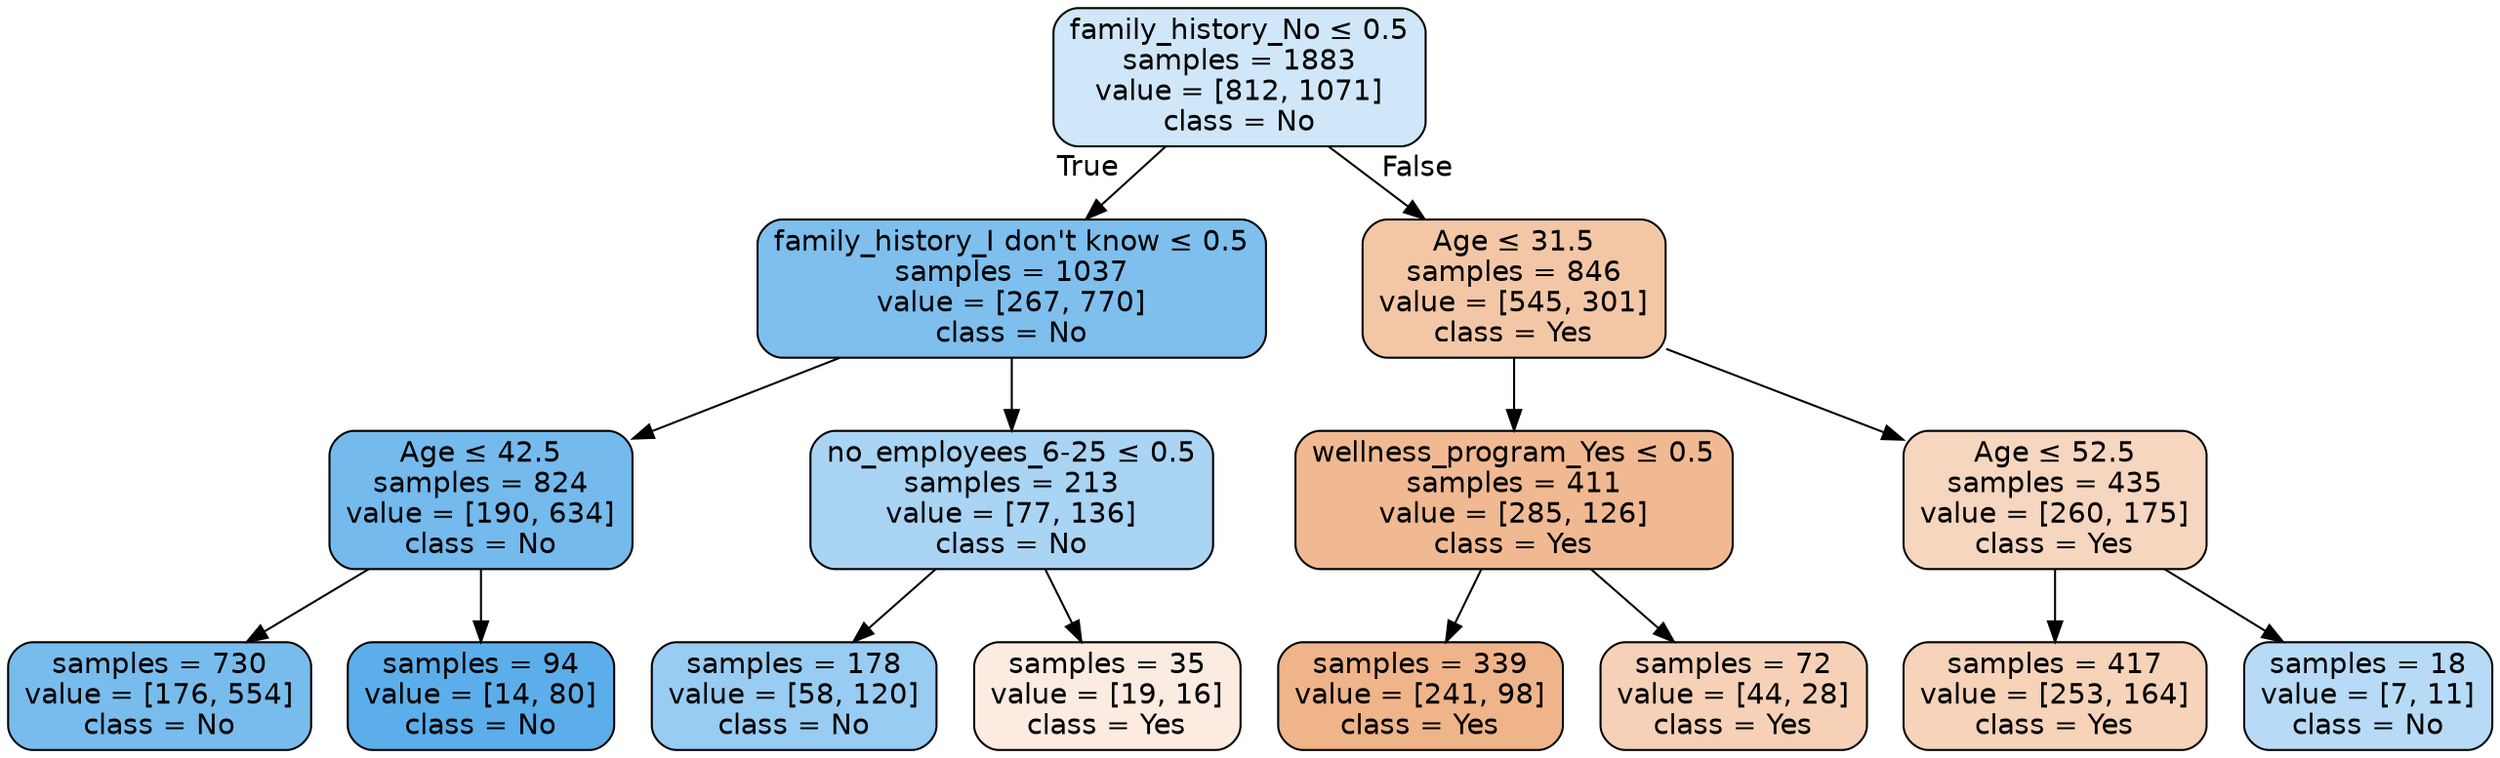 digraph Tree {
node [shape=box, style="filled, rounded", color="black", fontname="helvetica"] ;
edge [fontname="helvetica"] ;
0 [label=<family_history_No &le; 0.5<br/>samples = 1883<br/>value = [812, 1071]<br/>class = No>, fillcolor="#cfe7f9"] ;
1 [label=<family_history_I don't know &le; 0.5<br/>samples = 1037<br/>value = [267, 770]<br/>class = No>, fillcolor="#7ebfee"] ;
0 -> 1 [labeldistance=2.5, labelangle=45, headlabel="True"] ;
2 [label=<Age &le; 42.5<br/>samples = 824<br/>value = [190, 634]<br/>class = No>, fillcolor="#74baed"] ;
1 -> 2 ;
3 [label=<samples = 730<br/>value = [176, 554]<br/>class = No>, fillcolor="#78bced"] ;
2 -> 3 ;
4 [label=<samples = 94<br/>value = [14, 80]<br/>class = No>, fillcolor="#5caeea"] ;
2 -> 4 ;
5 [label=<no_employees_6-25 &le; 0.5<br/>samples = 213<br/>value = [77, 136]<br/>class = No>, fillcolor="#a9d4f4"] ;
1 -> 5 ;
6 [label=<samples = 178<br/>value = [58, 120]<br/>class = No>, fillcolor="#99ccf2"] ;
5 -> 6 ;
7 [label=<samples = 35<br/>value = [19, 16]<br/>class = Yes>, fillcolor="#fbebe0"] ;
5 -> 7 ;
8 [label=<Age &le; 31.5<br/>samples = 846<br/>value = [545, 301]<br/>class = Yes>, fillcolor="#f3c7a6"] ;
0 -> 8 [labeldistance=2.5, labelangle=-45, headlabel="False"] ;
9 [label=<wellness_program_Yes &le; 0.5<br/>samples = 411<br/>value = [285, 126]<br/>class = Yes>, fillcolor="#f0b991"] ;
8 -> 9 ;
10 [label=<samples = 339<br/>value = [241, 98]<br/>class = Yes>, fillcolor="#f0b48a"] ;
9 -> 10 ;
11 [label=<samples = 72<br/>value = [44, 28]<br/>class = Yes>, fillcolor="#f6d1b7"] ;
9 -> 11 ;
12 [label=<Age &le; 52.5<br/>samples = 435<br/>value = [260, 175]<br/>class = Yes>, fillcolor="#f6d6be"] ;
8 -> 12 ;
13 [label=<samples = 417<br/>value = [253, 164]<br/>class = Yes>, fillcolor="#f6d3b9"] ;
12 -> 13 ;
14 [label=<samples = 18<br/>value = [7, 11]<br/>class = No>, fillcolor="#b7dbf6"] ;
12 -> 14 ;
}
